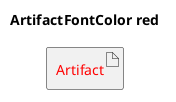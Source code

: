 @startuml
'!include ../../../plantuml-styles/plantuml-ae-skinparam-ex.iuml

skinparam ArtifactFontColor red

title ArtifactFontColor red

artifact Artifact


@enduml